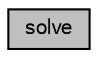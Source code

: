 digraph G
{
  bgcolor="transparent";
  edge [fontname="FreeSans",fontsize="10",labelfontname="FreeSans",labelfontsize="10"];
  node [fontname="FreeSans",fontsize="10",shape=record];
  rankdir=LR;
  Node1 [label="solve",height=0.2,width=0.4,color="black", fillcolor="grey75", style="filled" fontcolor="black"];
}

